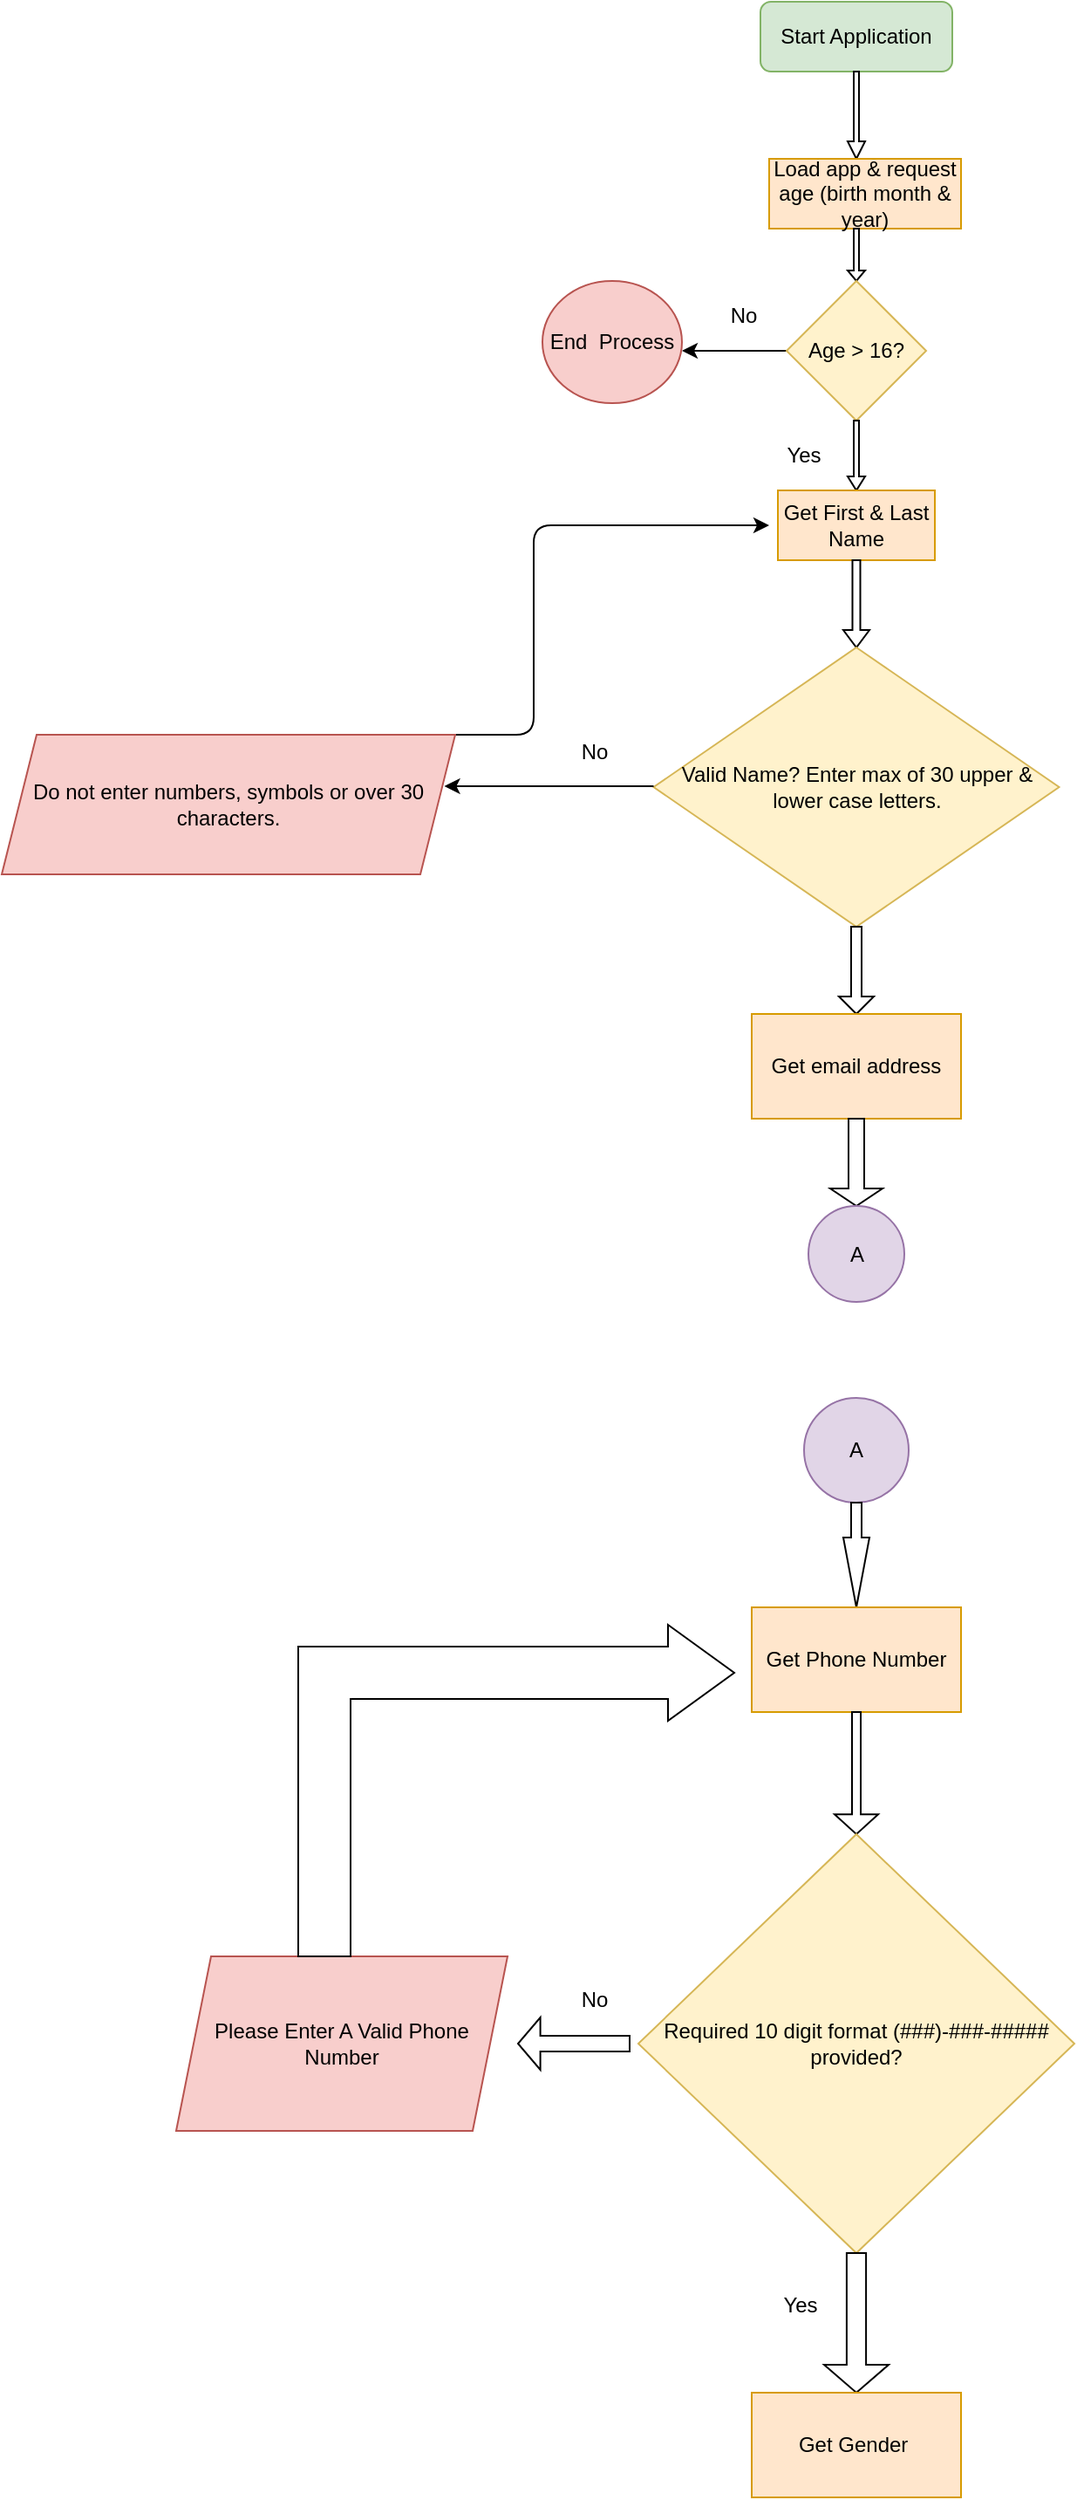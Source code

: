 <mxfile version="14.7.9" type="github">
  <diagram id="C5RBs43oDa-KdzZeNtuy" name="Page-1">
    <mxGraphModel dx="2088" dy="732" grid="1" gridSize="10" guides="1" tooltips="1" connect="1" arrows="1" fold="1" page="1" pageScale="1" pageWidth="827" pageHeight="1169" math="0" shadow="0">
      <root>
        <mxCell id="WIyWlLk6GJQsqaUBKTNV-0" />
        <mxCell id="WIyWlLk6GJQsqaUBKTNV-1" parent="WIyWlLk6GJQsqaUBKTNV-0" />
        <mxCell id="LIU_eeTFHJBmdomvcPOO-3" value="Start Application" style="rounded=1;whiteSpace=wrap;html=1;fillColor=#d5e8d4;strokeColor=#82b366;" parent="WIyWlLk6GJQsqaUBKTNV-1" vertex="1">
          <mxGeometry x="155" width="110" height="40" as="geometry" />
        </mxCell>
        <mxCell id="LIU_eeTFHJBmdomvcPOO-6" value="" style="shape=singleArrow;direction=south;whiteSpace=wrap;html=1;" parent="WIyWlLk6GJQsqaUBKTNV-1" vertex="1">
          <mxGeometry x="205" y="40" width="10" height="50" as="geometry" />
        </mxCell>
        <mxCell id="LIU_eeTFHJBmdomvcPOO-7" value="Load app &amp;amp; request age (birth month &amp;amp; year)" style="rounded=0;whiteSpace=wrap;html=1;fillColor=#ffe6cc;strokeColor=#d79b00;" parent="WIyWlLk6GJQsqaUBKTNV-1" vertex="1">
          <mxGeometry x="160" y="90" width="110" height="40" as="geometry" />
        </mxCell>
        <mxCell id="LIU_eeTFHJBmdomvcPOO-9" value="" style="shape=singleArrow;direction=south;whiteSpace=wrap;html=1;" parent="WIyWlLk6GJQsqaUBKTNV-1" vertex="1">
          <mxGeometry x="205" y="130" width="10" height="30" as="geometry" />
        </mxCell>
        <mxCell id="LIU_eeTFHJBmdomvcPOO-19" value="" style="edgeStyle=orthogonalEdgeStyle;rounded=0;orthogonalLoop=1;jettySize=auto;html=1;" parent="WIyWlLk6GJQsqaUBKTNV-1" source="LIU_eeTFHJBmdomvcPOO-10" edge="1">
          <mxGeometry relative="1" as="geometry">
            <mxPoint x="110" y="200" as="targetPoint" />
          </mxGeometry>
        </mxCell>
        <mxCell id="LIU_eeTFHJBmdomvcPOO-10" value="Age &amp;gt; 16?" style="rhombus;whiteSpace=wrap;html=1;fillColor=#fff2cc;strokeColor=#d6b656;" parent="WIyWlLk6GJQsqaUBKTNV-1" vertex="1">
          <mxGeometry x="170" y="160" width="80" height="80" as="geometry" />
        </mxCell>
        <mxCell id="LIU_eeTFHJBmdomvcPOO-20" value="End &amp;nbsp;Process" style="ellipse;whiteSpace=wrap;html=1;fillColor=#f8cecc;strokeColor=#b85450;" parent="WIyWlLk6GJQsqaUBKTNV-1" vertex="1">
          <mxGeometry x="30" y="160" width="80" height="70" as="geometry" />
        </mxCell>
        <mxCell id="LIU_eeTFHJBmdomvcPOO-21" value="No" style="text;html=1;align=center;verticalAlign=middle;resizable=0;points=[];autosize=1;strokeColor=none;" parent="WIyWlLk6GJQsqaUBKTNV-1" vertex="1">
          <mxGeometry x="130" y="170" width="30" height="20" as="geometry" />
        </mxCell>
        <mxCell id="LIU_eeTFHJBmdomvcPOO-22" value="" style="shape=singleArrow;direction=south;whiteSpace=wrap;html=1;" parent="WIyWlLk6GJQsqaUBKTNV-1" vertex="1">
          <mxGeometry x="205" y="240" width="10" height="40" as="geometry" />
        </mxCell>
        <mxCell id="LIU_eeTFHJBmdomvcPOO-23" value="Get First &amp;amp; Last Name" style="rounded=0;whiteSpace=wrap;html=1;fillColor=#ffe6cc;strokeColor=#d79b00;" parent="WIyWlLk6GJQsqaUBKTNV-1" vertex="1">
          <mxGeometry x="165" y="280" width="90" height="40" as="geometry" />
        </mxCell>
        <mxCell id="LIU_eeTFHJBmdomvcPOO-24" value="" style="shape=singleArrow;direction=south;whiteSpace=wrap;html=1;" parent="WIyWlLk6GJQsqaUBKTNV-1" vertex="1">
          <mxGeometry x="202.5" y="320" width="15" height="50" as="geometry" />
        </mxCell>
        <mxCell id="LIU_eeTFHJBmdomvcPOO-29" value="Valid Name? Enter max of 30 upper &amp;amp; lower case letters." style="rhombus;whiteSpace=wrap;html=1;fillColor=#fff2cc;strokeColor=#d6b656;" parent="WIyWlLk6GJQsqaUBKTNV-1" vertex="1">
          <mxGeometry x="93.75" y="370" width="232.5" height="160" as="geometry" />
        </mxCell>
        <mxCell id="LIU_eeTFHJBmdomvcPOO-33" value="" style="edgeStyle=orthogonalEdgeStyle;rounded=0;orthogonalLoop=1;jettySize=auto;html=1;" parent="WIyWlLk6GJQsqaUBKTNV-1" edge="1">
          <mxGeometry relative="1" as="geometry">
            <mxPoint x="53.75" y="449.5" as="sourcePoint" />
            <mxPoint x="-26.25" y="449.5" as="targetPoint" />
            <Array as="points">
              <mxPoint x="93.75" y="450" />
              <mxPoint x="93.75" y="450" />
            </Array>
          </mxGeometry>
        </mxCell>
        <mxCell id="LIU_eeTFHJBmdomvcPOO-38" value="" style="edgeStyle=elbowEdgeStyle;elbow=horizontal;endArrow=classic;html=1;" parent="WIyWlLk6GJQsqaUBKTNV-1" edge="1">
          <mxGeometry width="50" height="50" relative="1" as="geometry">
            <mxPoint x="-110" y="420" as="sourcePoint" />
            <mxPoint x="160" y="300" as="targetPoint" />
          </mxGeometry>
        </mxCell>
        <mxCell id="LIU_eeTFHJBmdomvcPOO-39" value="No" style="text;html=1;strokeColor=none;fillColor=none;align=center;verticalAlign=middle;whiteSpace=wrap;rounded=0;" parent="WIyWlLk6GJQsqaUBKTNV-1" vertex="1">
          <mxGeometry x="40" y="420" width="40" height="20" as="geometry" />
        </mxCell>
        <mxCell id="LIU_eeTFHJBmdomvcPOO-40" value="Yes" style="text;html=1;strokeColor=none;fillColor=none;align=center;verticalAlign=middle;whiteSpace=wrap;rounded=0;" parent="WIyWlLk6GJQsqaUBKTNV-1" vertex="1">
          <mxGeometry x="160" y="250" width="40" height="20" as="geometry" />
        </mxCell>
        <mxCell id="LIU_eeTFHJBmdomvcPOO-42" value="" style="shape=singleArrow;direction=south;whiteSpace=wrap;html=1;fillColor=#FFFFFF;" parent="WIyWlLk6GJQsqaUBKTNV-1" vertex="1">
          <mxGeometry x="200" y="530" width="20" height="50" as="geometry" />
        </mxCell>
        <mxCell id="LIU_eeTFHJBmdomvcPOO-44" value="Get email address" style="rounded=0;whiteSpace=wrap;html=1;fillColor=#ffe6cc;strokeColor=#d79b00;" parent="WIyWlLk6GJQsqaUBKTNV-1" vertex="1">
          <mxGeometry x="150" y="580" width="120" height="60" as="geometry" />
        </mxCell>
        <mxCell id="LIU_eeTFHJBmdomvcPOO-45" value="" style="shape=singleArrow;direction=south;whiteSpace=wrap;html=1;" parent="WIyWlLk6GJQsqaUBKTNV-1" vertex="1">
          <mxGeometry x="195" y="640" width="30" height="50" as="geometry" />
        </mxCell>
        <mxCell id="LIU_eeTFHJBmdomvcPOO-47" value="A" style="ellipse;whiteSpace=wrap;html=1;aspect=fixed;fillColor=#e1d5e7;strokeColor=#9673a6;" parent="WIyWlLk6GJQsqaUBKTNV-1" vertex="1">
          <mxGeometry x="182.5" y="690" width="55" height="55" as="geometry" />
        </mxCell>
        <mxCell id="Hr4Jce8pEfpJEN-zW1CK-0" value="A" style="ellipse;whiteSpace=wrap;html=1;aspect=fixed;fillColor=#e1d5e7;strokeColor=#9673a6;" vertex="1" parent="WIyWlLk6GJQsqaUBKTNV-1">
          <mxGeometry x="180" y="800" width="60" height="60" as="geometry" />
        </mxCell>
        <mxCell id="Hr4Jce8pEfpJEN-zW1CK-1" value="" style="html=1;shadow=0;dashed=0;align=center;verticalAlign=middle;shape=mxgraph.arrows2.arrow;dy=0.6;dx=40;direction=south;notch=0;" vertex="1" parent="WIyWlLk6GJQsqaUBKTNV-1">
          <mxGeometry x="202.5" y="860" width="15" height="60" as="geometry" />
        </mxCell>
        <mxCell id="Hr4Jce8pEfpJEN-zW1CK-3" value="Get Phone Number&lt;br&gt;" style="rounded=0;whiteSpace=wrap;html=1;fillColor=#ffe6cc;strokeColor=#d79b00;" vertex="1" parent="WIyWlLk6GJQsqaUBKTNV-1">
          <mxGeometry x="150" y="920" width="120" height="60" as="geometry" />
        </mxCell>
        <mxCell id="Hr4Jce8pEfpJEN-zW1CK-5" value="" style="shape=singleArrow;direction=south;whiteSpace=wrap;html=1;fillColor=#FFFFFF;arrowWidth=0.2;arrowSize=0.162;" vertex="1" parent="WIyWlLk6GJQsqaUBKTNV-1">
          <mxGeometry x="197.5" y="980" width="25" height="70" as="geometry" />
        </mxCell>
        <mxCell id="Hr4Jce8pEfpJEN-zW1CK-6" value="Required 10 digit format (###)-###-#####&lt;br&gt;provided?" style="rhombus;whiteSpace=wrap;html=1;fillColor=#fff2cc;strokeColor=#d6b656;" vertex="1" parent="WIyWlLk6GJQsqaUBKTNV-1">
          <mxGeometry x="85" y="1050" width="250" height="240" as="geometry" />
        </mxCell>
        <mxCell id="Hr4Jce8pEfpJEN-zW1CK-7" value="Please Enter A Valid Phone Number" style="shape=parallelogram;perimeter=parallelogramPerimeter;whiteSpace=wrap;html=1;fixedSize=1;fillColor=#f8cecc;strokeColor=#b85450;" vertex="1" parent="WIyWlLk6GJQsqaUBKTNV-1">
          <mxGeometry x="-180" y="1120" width="190" height="100" as="geometry" />
        </mxCell>
        <mxCell id="Hr4Jce8pEfpJEN-zW1CK-8" value="" style="shape=singleArrow;direction=west;whiteSpace=wrap;html=1;fillColor=#FFFFFF;" vertex="1" parent="WIyWlLk6GJQsqaUBKTNV-1">
          <mxGeometry x="16" y="1155" width="64" height="30" as="geometry" />
        </mxCell>
        <mxCell id="Hr4Jce8pEfpJEN-zW1CK-11" value="" style="html=1;shadow=0;dashed=0;align=center;verticalAlign=middle;shape=mxgraph.arrows2.bendArrow;dy=15;dx=38;notch=0;arrowHead=55;rounded=0;fillColor=#FFFFFF;" vertex="1" parent="WIyWlLk6GJQsqaUBKTNV-1">
          <mxGeometry x="-110" y="930" width="250" height="190" as="geometry" />
        </mxCell>
        <mxCell id="Hr4Jce8pEfpJEN-zW1CK-12" value="&lt;span&gt;Do not enter numbers, symbols or over 30 characters.&lt;/span&gt;" style="shape=parallelogram;perimeter=parallelogramPerimeter;whiteSpace=wrap;html=1;fixedSize=1;fillColor=#f8cecc;strokeColor=#b85450;" vertex="1" parent="WIyWlLk6GJQsqaUBKTNV-1">
          <mxGeometry x="-280" y="420" width="260" height="80" as="geometry" />
        </mxCell>
        <mxCell id="Hr4Jce8pEfpJEN-zW1CK-13" value="" style="shape=singleArrow;direction=south;whiteSpace=wrap;html=1;fillColor=#FFFFFF;" vertex="1" parent="WIyWlLk6GJQsqaUBKTNV-1">
          <mxGeometry x="191.5" y="1290" width="37" height="80" as="geometry" />
        </mxCell>
        <mxCell id="Hr4Jce8pEfpJEN-zW1CK-14" value="No" style="text;html=1;strokeColor=none;fillColor=none;align=center;verticalAlign=middle;whiteSpace=wrap;rounded=0;" vertex="1" parent="WIyWlLk6GJQsqaUBKTNV-1">
          <mxGeometry x="40" y="1135" width="40" height="20" as="geometry" />
        </mxCell>
        <mxCell id="Hr4Jce8pEfpJEN-zW1CK-15" value="Yes" style="text;html=1;strokeColor=none;fillColor=none;align=center;verticalAlign=middle;whiteSpace=wrap;rounded=0;" vertex="1" parent="WIyWlLk6GJQsqaUBKTNV-1">
          <mxGeometry x="157.5" y="1310" width="40" height="20" as="geometry" />
        </mxCell>
        <mxCell id="Hr4Jce8pEfpJEN-zW1CK-16" value="Get Gender&amp;nbsp;" style="rounded=0;whiteSpace=wrap;html=1;fillColor=#ffe6cc;strokeColor=#d79b00;" vertex="1" parent="WIyWlLk6GJQsqaUBKTNV-1">
          <mxGeometry x="150" y="1370" width="120" height="60" as="geometry" />
        </mxCell>
      </root>
    </mxGraphModel>
  </diagram>
</mxfile>
